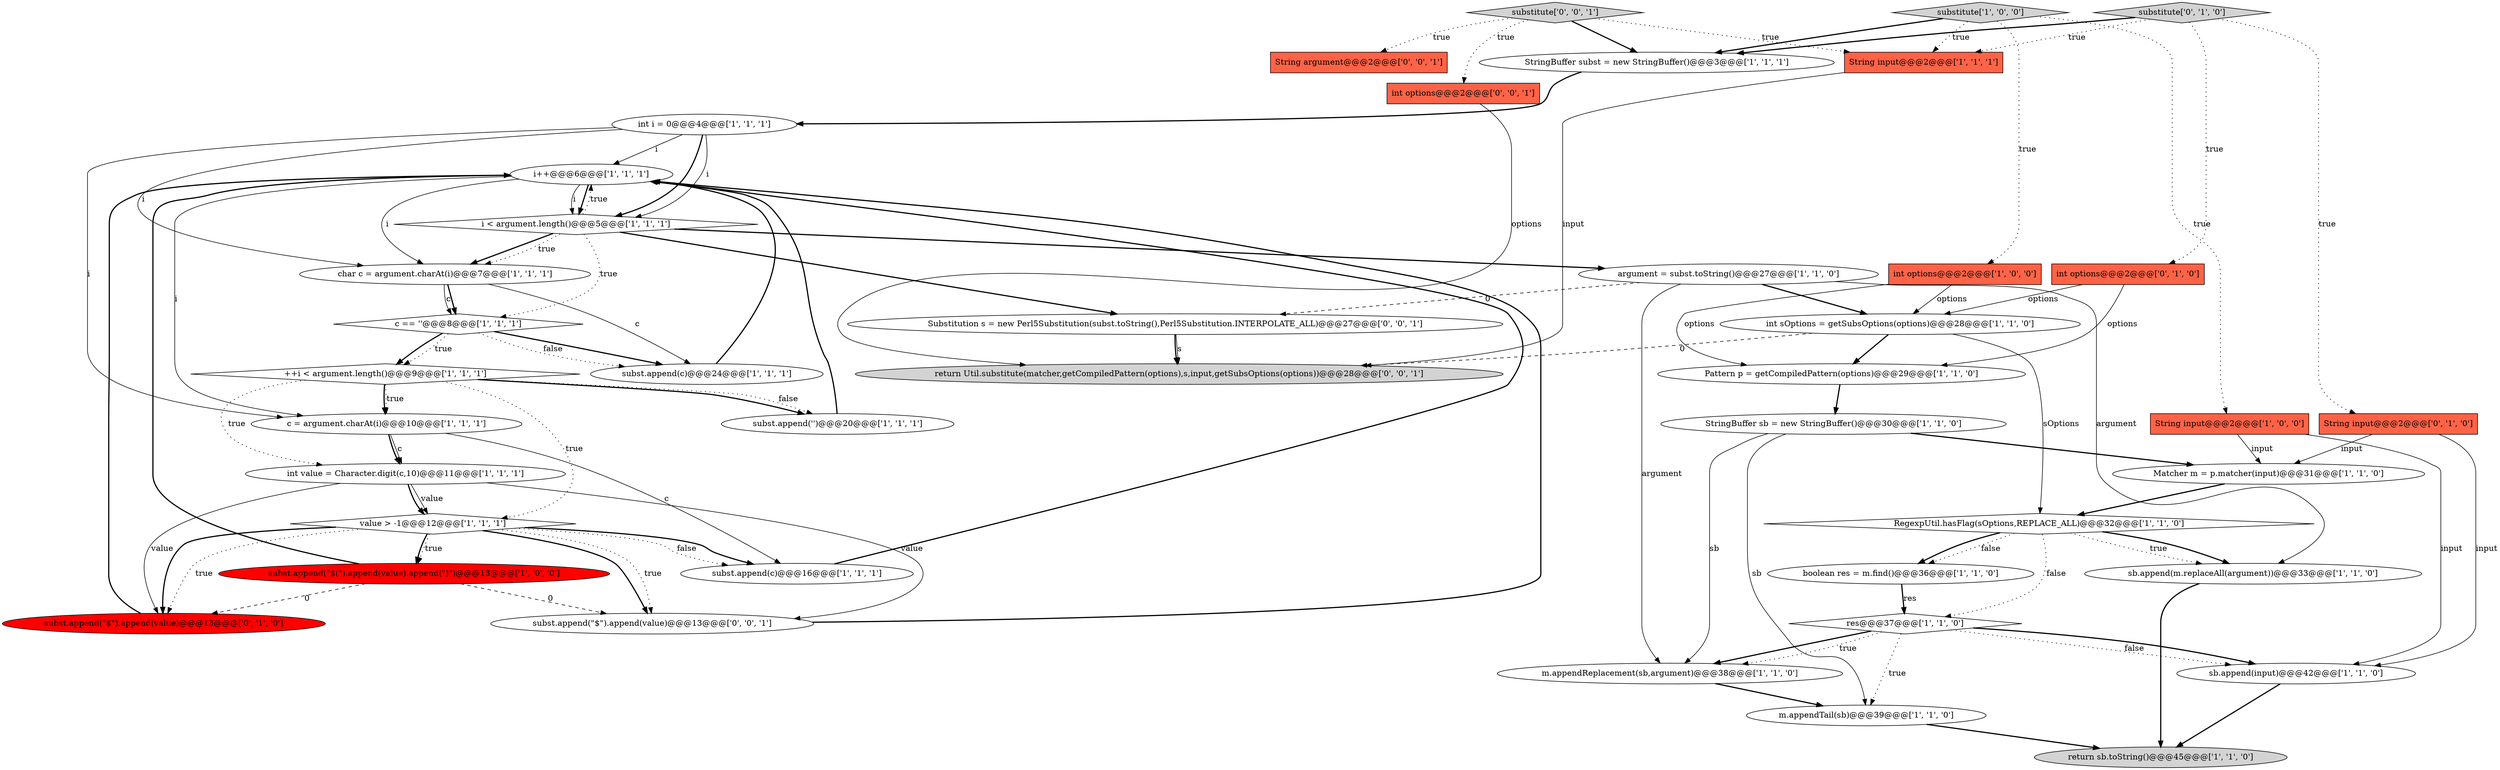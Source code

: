 digraph {
14 [style = filled, label = "boolean res = m.find()@@@36@@@['1', '1', '0']", fillcolor = white, shape = ellipse image = "AAA0AAABBB1BBB"];
33 [style = filled, label = "String input@@@2@@@['0', '1', '0']", fillcolor = tomato, shape = box image = "AAA0AAABBB2BBB"];
29 [style = filled, label = "value > -1@@@12@@@['1', '1', '1']", fillcolor = white, shape = diamond image = "AAA0AAABBB1BBB"];
6 [style = filled, label = "subst.append(c)@@@16@@@['1', '1', '1']", fillcolor = white, shape = ellipse image = "AAA0AAABBB1BBB"];
8 [style = filled, label = "i++@@@6@@@['1', '1', '1']", fillcolor = white, shape = ellipse image = "AAA0AAABBB1BBB"];
35 [style = filled, label = "int options@@@2@@@['0', '0', '1']", fillcolor = tomato, shape = box image = "AAA0AAABBB3BBB"];
15 [style = filled, label = "++i < argument.length()@@@9@@@['1', '1', '1']", fillcolor = white, shape = diamond image = "AAA0AAABBB1BBB"];
18 [style = filled, label = "StringBuffer subst = new StringBuffer()@@@3@@@['1', '1', '1']", fillcolor = white, shape = ellipse image = "AAA0AAABBB1BBB"];
20 [style = filled, label = "StringBuffer sb = new StringBuffer()@@@30@@@['1', '1', '0']", fillcolor = white, shape = ellipse image = "AAA0AAABBB1BBB"];
24 [style = filled, label = "i < argument.length()@@@5@@@['1', '1', '1']", fillcolor = white, shape = diamond image = "AAA0AAABBB1BBB"];
27 [style = filled, label = "String input@@@2@@@['1', '1', '1']", fillcolor = tomato, shape = box image = "AAA0AAABBB1BBB"];
9 [style = filled, label = "m.appendReplacement(sb,argument)@@@38@@@['1', '1', '0']", fillcolor = white, shape = ellipse image = "AAA0AAABBB1BBB"];
26 [style = filled, label = "sb.append(input)@@@42@@@['1', '1', '0']", fillcolor = white, shape = ellipse image = "AAA0AAABBB1BBB"];
11 [style = filled, label = "int options@@@2@@@['1', '0', '0']", fillcolor = tomato, shape = box image = "AAA0AAABBB1BBB"];
2 [style = filled, label = "subst.append(c)@@@24@@@['1', '1', '1']", fillcolor = white, shape = ellipse image = "AAA0AAABBB1BBB"];
37 [style = filled, label = "subst.append(\"$\").append(value)@@@13@@@['0', '0', '1']", fillcolor = white, shape = ellipse image = "AAA0AAABBB3BBB"];
17 [style = filled, label = "return sb.toString()@@@45@@@['1', '1', '0']", fillcolor = lightgray, shape = ellipse image = "AAA0AAABBB1BBB"];
25 [style = filled, label = "argument = subst.toString()@@@27@@@['1', '1', '0']", fillcolor = white, shape = ellipse image = "AAA0AAABBB1BBB"];
0 [style = filled, label = "m.appendTail(sb)@@@39@@@['1', '1', '0']", fillcolor = white, shape = ellipse image = "AAA0AAABBB1BBB"];
39 [style = filled, label = "return Util.substitute(matcher,getCompiledPattern(options),s,input,getSubsOptions(options))@@@28@@@['0', '0', '1']", fillcolor = lightgray, shape = ellipse image = "AAA0AAABBB3BBB"];
12 [style = filled, label = "int value = Character.digit(c,10)@@@11@@@['1', '1', '1']", fillcolor = white, shape = ellipse image = "AAA0AAABBB1BBB"];
28 [style = filled, label = "int i = 0@@@4@@@['1', '1', '1']", fillcolor = white, shape = ellipse image = "AAA0AAABBB1BBB"];
32 [style = filled, label = "int options@@@2@@@['0', '1', '0']", fillcolor = tomato, shape = box image = "AAA0AAABBB2BBB"];
7 [style = filled, label = "String input@@@2@@@['1', '0', '0']", fillcolor = tomato, shape = box image = "AAA0AAABBB1BBB"];
19 [style = filled, label = "char c = argument.charAt(i)@@@7@@@['1', '1', '1']", fillcolor = white, shape = ellipse image = "AAA0AAABBB1BBB"];
31 [style = filled, label = "substitute['0', '1', '0']", fillcolor = lightgray, shape = diamond image = "AAA0AAABBB2BBB"];
40 [style = filled, label = "Substitution s = new Perl5Substitution(subst.toString(),Perl5Substitution.INTERPOLATE_ALL)@@@27@@@['0', '0', '1']", fillcolor = white, shape = ellipse image = "AAA0AAABBB3BBB"];
38 [style = filled, label = "substitute['0', '0', '1']", fillcolor = lightgray, shape = diamond image = "AAA0AAABBB3BBB"];
1 [style = filled, label = "substitute['1', '0', '0']", fillcolor = lightgray, shape = diamond image = "AAA0AAABBB1BBB"];
22 [style = filled, label = "int sOptions = getSubsOptions(options)@@@28@@@['1', '1', '0']", fillcolor = white, shape = ellipse image = "AAA0AAABBB1BBB"];
13 [style = filled, label = "Pattern p = getCompiledPattern(options)@@@29@@@['1', '1', '0']", fillcolor = white, shape = ellipse image = "AAA0AAABBB1BBB"];
34 [style = filled, label = "subst.append(\"$\").append(value)@@@13@@@['0', '1', '0']", fillcolor = red, shape = ellipse image = "AAA1AAABBB2BBB"];
30 [style = filled, label = "sb.append(m.replaceAll(argument))@@@33@@@['1', '1', '0']", fillcolor = white, shape = ellipse image = "AAA0AAABBB1BBB"];
10 [style = filled, label = "c == '\'@@@8@@@['1', '1', '1']", fillcolor = white, shape = diamond image = "AAA0AAABBB1BBB"];
3 [style = filled, label = "subst.append(\"$(\").append(value).append(\")\")@@@13@@@['1', '0', '0']", fillcolor = red, shape = ellipse image = "AAA1AAABBB1BBB"];
5 [style = filled, label = "c = argument.charAt(i)@@@10@@@['1', '1', '1']", fillcolor = white, shape = ellipse image = "AAA0AAABBB1BBB"];
4 [style = filled, label = "Matcher m = p.matcher(input)@@@31@@@['1', '1', '0']", fillcolor = white, shape = ellipse image = "AAA0AAABBB1BBB"];
21 [style = filled, label = "subst.append('\')@@@20@@@['1', '1', '1']", fillcolor = white, shape = ellipse image = "AAA0AAABBB1BBB"];
16 [style = filled, label = "res@@@37@@@['1', '1', '0']", fillcolor = white, shape = diamond image = "AAA0AAABBB1BBB"];
23 [style = filled, label = "RegexpUtil.hasFlag(sOptions,REPLACE_ALL)@@@32@@@['1', '1', '0']", fillcolor = white, shape = diamond image = "AAA0AAABBB1BBB"];
36 [style = filled, label = "String argument@@@2@@@['0', '0', '1']", fillcolor = tomato, shape = box image = "AAA0AAABBB3BBB"];
16->9 [style = dotted, label="true"];
25->22 [style = bold, label=""];
7->4 [style = solid, label="input"];
19->10 [style = solid, label="c"];
15->21 [style = bold, label=""];
21->8 [style = bold, label=""];
10->2 [style = dotted, label="false"];
29->34 [style = bold, label=""];
8->24 [style = solid, label="i"];
29->6 [style = bold, label=""];
15->29 [style = dotted, label="true"];
7->26 [style = solid, label="input"];
31->27 [style = dotted, label="true"];
16->26 [style = dotted, label="false"];
25->9 [style = solid, label="argument"];
24->8 [style = dotted, label="true"];
32->13 [style = solid, label="options"];
16->9 [style = bold, label=""];
22->13 [style = bold, label=""];
1->27 [style = dotted, label="true"];
14->16 [style = bold, label=""];
28->8 [style = solid, label="i"];
11->22 [style = solid, label="options"];
24->19 [style = bold, label=""];
11->13 [style = solid, label="options"];
23->30 [style = bold, label=""];
26->17 [style = bold, label=""];
25->30 [style = solid, label="argument"];
0->17 [style = bold, label=""];
16->26 [style = bold, label=""];
5->12 [style = solid, label="c"];
25->40 [style = dashed, label="0"];
22->23 [style = solid, label="sOptions"];
24->40 [style = bold, label=""];
34->8 [style = bold, label=""];
32->22 [style = solid, label="options"];
31->33 [style = dotted, label="true"];
12->34 [style = solid, label="value"];
18->28 [style = bold, label=""];
12->29 [style = solid, label="value"];
23->14 [style = bold, label=""];
38->18 [style = bold, label=""];
3->34 [style = dashed, label="0"];
12->29 [style = bold, label=""];
8->19 [style = solid, label="i"];
28->24 [style = bold, label=""];
15->12 [style = dotted, label="true"];
24->19 [style = dotted, label="true"];
27->39 [style = solid, label="input"];
10->2 [style = bold, label=""];
4->23 [style = bold, label=""];
8->24 [style = bold, label=""];
15->5 [style = dotted, label="true"];
30->17 [style = bold, label=""];
33->26 [style = solid, label="input"];
33->4 [style = solid, label="input"];
29->34 [style = dotted, label="true"];
38->27 [style = dotted, label="true"];
3->37 [style = dashed, label="0"];
28->24 [style = solid, label="i"];
19->10 [style = bold, label=""];
29->37 [style = bold, label=""];
23->16 [style = dotted, label="false"];
40->39 [style = bold, label=""];
24->25 [style = bold, label=""];
3->8 [style = bold, label=""];
28->19 [style = solid, label="i"];
37->8 [style = bold, label=""];
29->3 [style = dotted, label="true"];
38->36 [style = dotted, label="true"];
12->37 [style = solid, label="value"];
29->6 [style = dotted, label="false"];
10->15 [style = bold, label=""];
9->0 [style = bold, label=""];
19->2 [style = solid, label="c"];
20->0 [style = solid, label="sb"];
29->3 [style = bold, label=""];
1->11 [style = dotted, label="true"];
23->30 [style = dotted, label="true"];
31->18 [style = bold, label=""];
1->18 [style = bold, label=""];
29->37 [style = dotted, label="true"];
15->21 [style = dotted, label="false"];
15->5 [style = bold, label=""];
20->4 [style = bold, label=""];
31->32 [style = dotted, label="true"];
1->7 [style = dotted, label="true"];
10->15 [style = dotted, label="true"];
24->10 [style = dotted, label="true"];
14->16 [style = solid, label="res"];
20->9 [style = solid, label="sb"];
23->14 [style = dotted, label="false"];
16->0 [style = dotted, label="true"];
5->12 [style = bold, label=""];
38->35 [style = dotted, label="true"];
8->5 [style = solid, label="i"];
35->39 [style = solid, label="options"];
6->8 [style = bold, label=""];
22->39 [style = dashed, label="0"];
40->39 [style = solid, label="s"];
2->8 [style = bold, label=""];
5->6 [style = solid, label="c"];
13->20 [style = bold, label=""];
28->5 [style = solid, label="i"];
}

